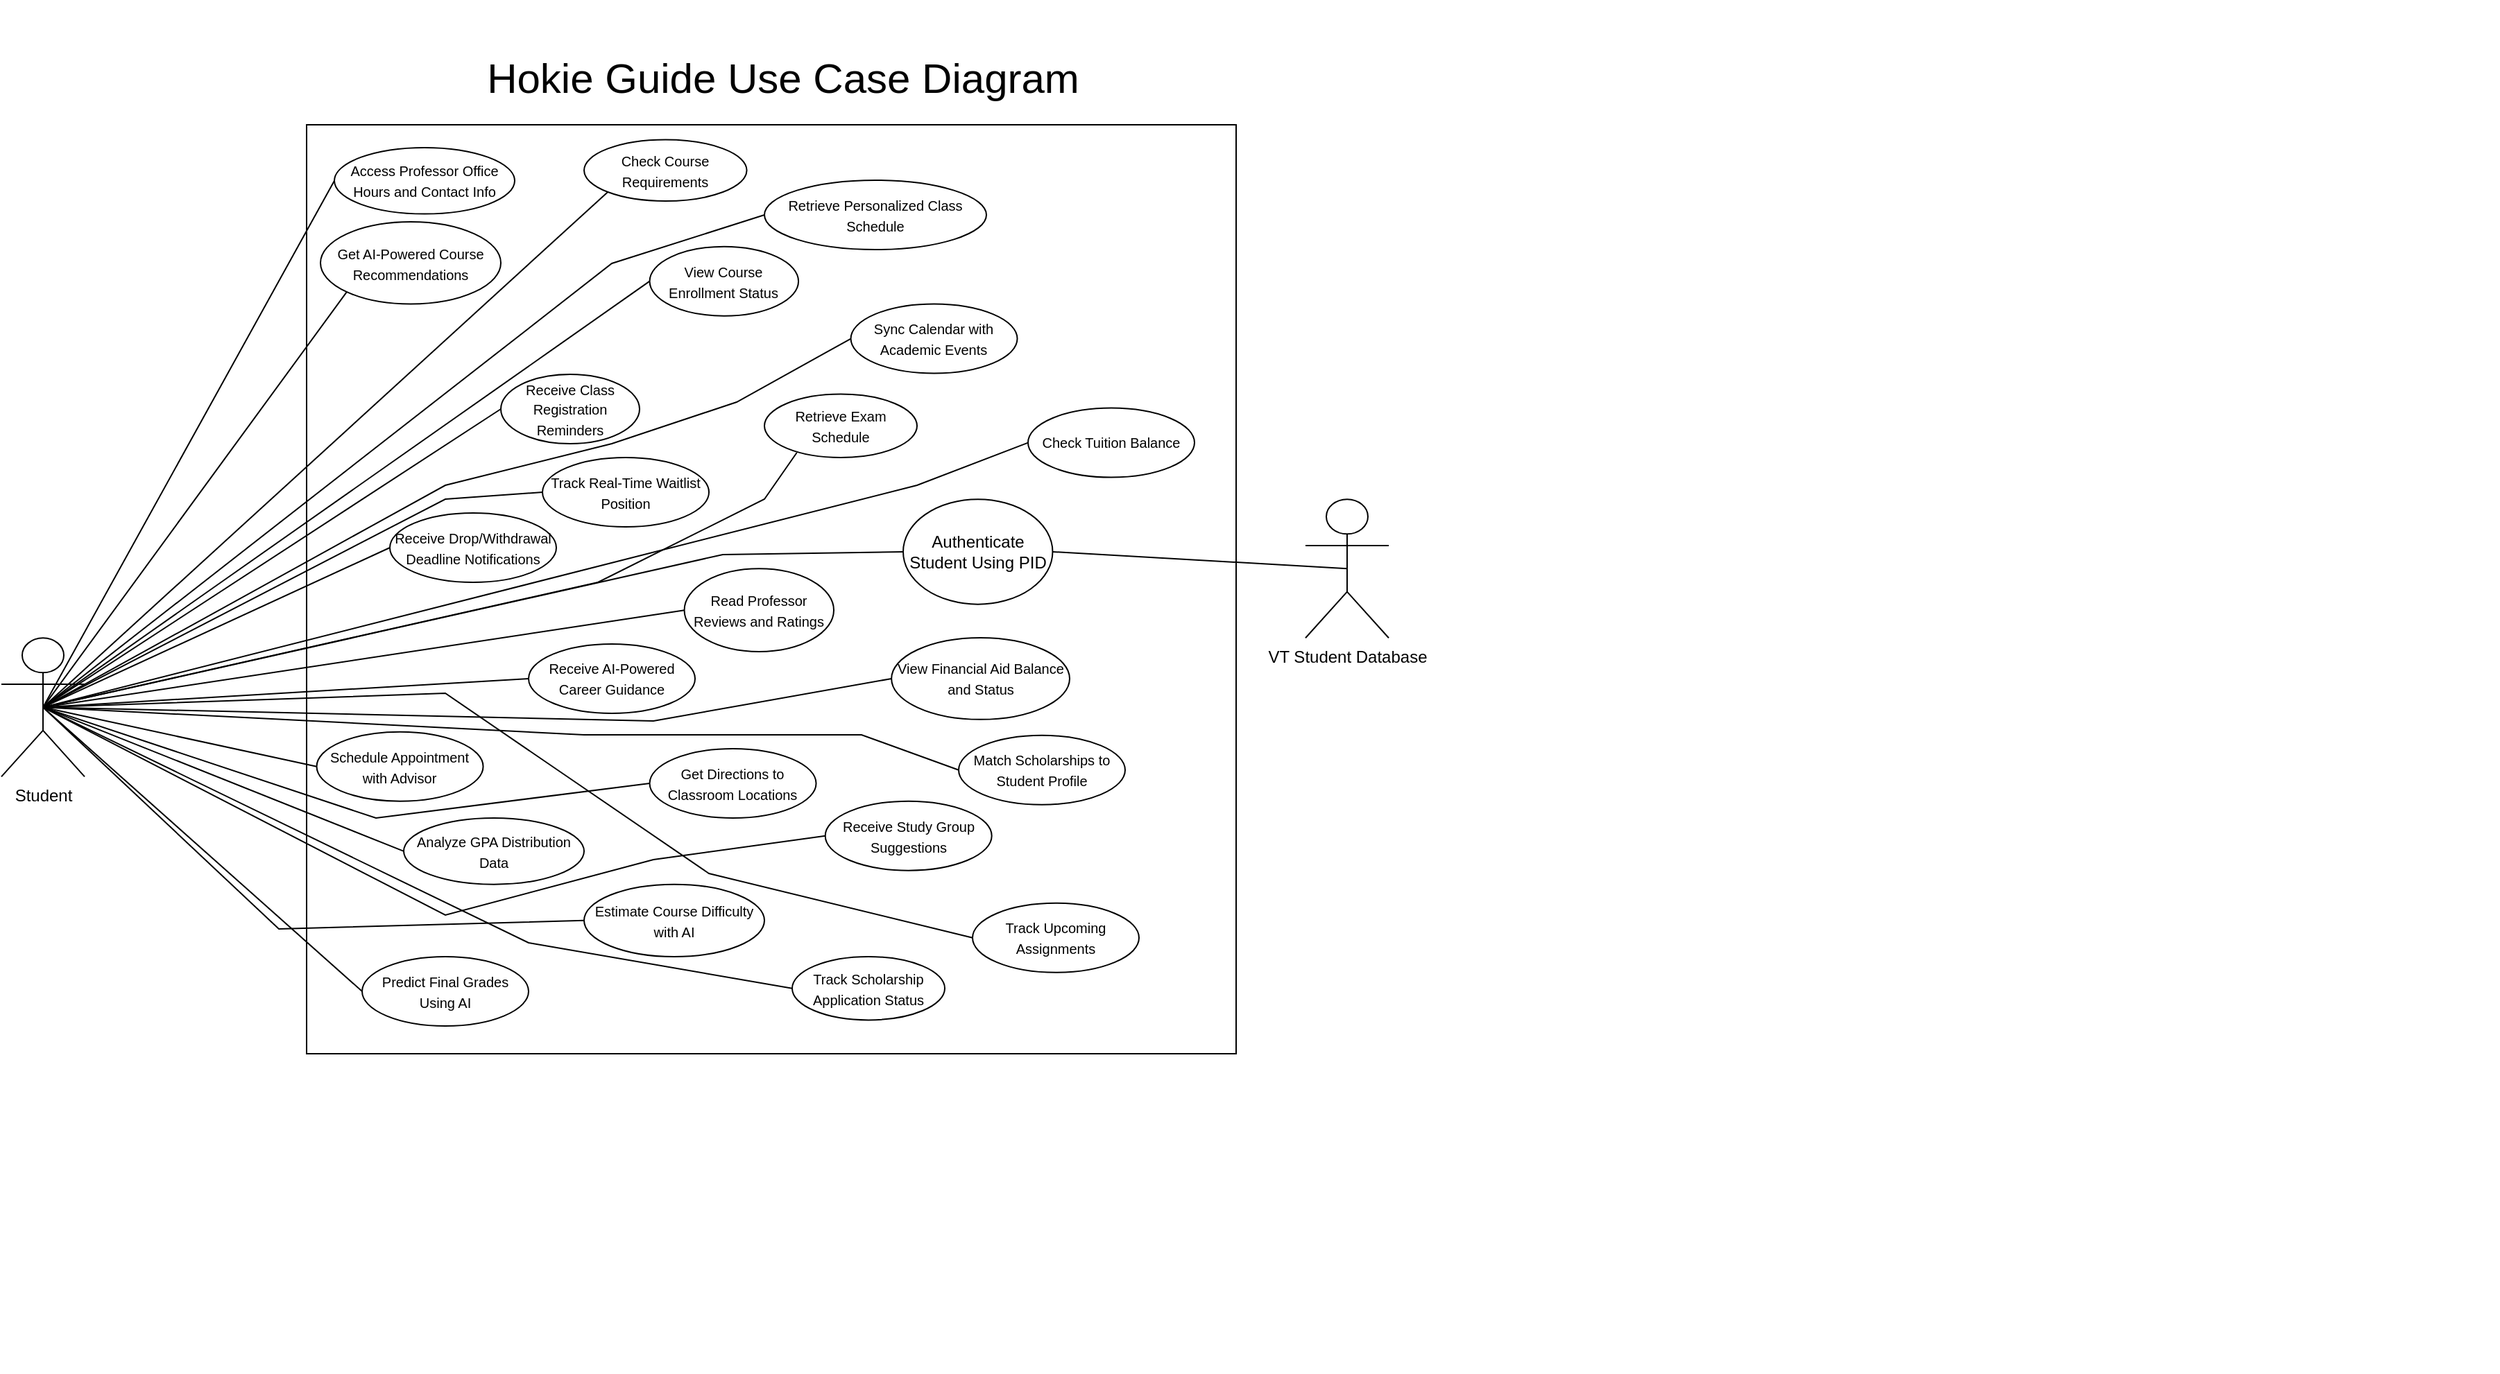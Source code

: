 <mxfile version="24.7.17">
  <diagram name="Page-1" id="CSJSGIS1LzkZytk3F4L5">
    <mxGraphModel dx="3250" dy="2093" grid="1" gridSize="10" guides="1" tooltips="1" connect="1" arrows="1" fold="1" page="1" pageScale="1" pageWidth="1920" pageHeight="1200" math="0" shadow="0">
      <root>
        <mxCell id="0" />
        <mxCell id="1" parent="0" />
        <mxCell id="hB7sJtixc7SgUdTs9786-3" value="Student" style="shape=umlActor;verticalLabelPosition=bottom;verticalAlign=top;html=1;outlineConnect=0;" parent="1" vertex="1">
          <mxGeometry x="-1470" y="430.15" width="60" height="100.03" as="geometry" />
        </mxCell>
        <mxCell id="hB7sJtixc7SgUdTs9786-5" value="" style="group" parent="1" vertex="1" connectable="0">
          <mxGeometry x="-1250" y="-30" width="1580" height="990" as="geometry" />
        </mxCell>
        <mxCell id="hB7sJtixc7SgUdTs9786-1" value="" style="rounded=0;whiteSpace=wrap;html=1;" parent="hB7sJtixc7SgUdTs9786-5" vertex="1">
          <mxGeometry y="90" width="670" height="670" as="geometry" />
        </mxCell>
        <mxCell id="hB7sJtixc7SgUdTs9786-2" value="&lt;font style=&quot;font-size: 30px;&quot;&gt;Hokie Guide Use Case Diagram&lt;/font&gt;" style="text;html=1;align=center;verticalAlign=middle;whiteSpace=wrap;rounded=0;" parent="hB7sJtixc7SgUdTs9786-5" vertex="1">
          <mxGeometry x="127.27" y="10.73" width="433.1" height="90" as="geometry" />
        </mxCell>
        <mxCell id="hB7sJtixc7SgUdTs9786-19" value="&lt;font style=&quot;font-size: 12px;&quot;&gt;Authenticate Student Using PID&lt;/font&gt;" style="ellipse;whiteSpace=wrap;html=1;" parent="hB7sJtixc7SgUdTs9786-5" vertex="1">
          <mxGeometry x="430" y="360.11" width="107.73" height="75.71" as="geometry" />
        </mxCell>
        <mxCell id="qvIvYTP-Vxzy6xqbFxnC-11" value="" style="group;fontStyle=4" parent="hB7sJtixc7SgUdTs9786-5" vertex="1" connectable="0">
          <mxGeometry x="10" y="160" width="130" height="59.27" as="geometry" />
        </mxCell>
        <mxCell id="qvIvYTP-Vxzy6xqbFxnC-15" value="" style="group" parent="qvIvYTP-Vxzy6xqbFxnC-11" vertex="1" connectable="0">
          <mxGeometry width="130" height="59.27" as="geometry" />
        </mxCell>
        <mxCell id="hB7sJtixc7SgUdTs9786-14" value="&lt;font style=&quot;font-size: 10px;&quot;&gt;Get AI-Powered Course Recommendations&lt;/font&gt;" style="ellipse;whiteSpace=wrap;html=1;" parent="qvIvYTP-Vxzy6xqbFxnC-15" vertex="1">
          <mxGeometry width="130" height="59.27" as="geometry" />
        </mxCell>
        <mxCell id="qvIvYTP-Vxzy6xqbFxnC-43" value="&lt;font style=&quot;font-size: 10px;&quot;&gt;Check Course Requirements&lt;/font&gt;" style="ellipse;whiteSpace=wrap;html=1;" parent="hB7sJtixc7SgUdTs9786-5" vertex="1">
          <mxGeometry x="200" y="100.73" width="117.27" height="44.27" as="geometry" />
        </mxCell>
        <mxCell id="qvIvYTP-Vxzy6xqbFxnC-45" value="&lt;font style=&quot;font-size: 10px;&quot;&gt;View Course Enrollment Status&lt;/font&gt;" style="ellipse;whiteSpace=wrap;html=1;" parent="hB7sJtixc7SgUdTs9786-5" vertex="1">
          <mxGeometry x="247.27" y="177.84" width="107.27" height="50" as="geometry" />
        </mxCell>
        <mxCell id="qvIvYTP-Vxzy6xqbFxnC-46" value="&lt;font style=&quot;font-size: 10px;&quot;&gt;Receive Class Registration Reminders&lt;/font&gt;" style="ellipse;whiteSpace=wrap;html=1;" parent="hB7sJtixc7SgUdTs9786-5" vertex="1">
          <mxGeometry x="140" y="270" width="100" height="50" as="geometry" />
        </mxCell>
        <mxCell id="qvIvYTP-Vxzy6xqbFxnC-47" value="&lt;font style=&quot;font-size: 10px;&quot;&gt;Track Real-Time Waitlist Position&lt;/font&gt;" style="ellipse;whiteSpace=wrap;html=1;" parent="hB7sJtixc7SgUdTs9786-5" vertex="1">
          <mxGeometry x="170" y="330" width="120" height="50" as="geometry" />
        </mxCell>
        <mxCell id="qvIvYTP-Vxzy6xqbFxnC-48" value="&lt;font style=&quot;font-size: 10px;&quot;&gt;Receive Drop/Withdrawal Deadline Notifications&lt;/font&gt;" style="ellipse;whiteSpace=wrap;html=1;" parent="hB7sJtixc7SgUdTs9786-5" vertex="1">
          <mxGeometry x="60" y="370" width="120" height="50" as="geometry" />
        </mxCell>
        <mxCell id="qvIvYTP-Vxzy6xqbFxnC-71" value="&lt;font style=&quot;font-size: 10px;&quot;&gt;Retrieve Personalized Class Schedule&lt;/font&gt;" style="ellipse;whiteSpace=wrap;html=1;" parent="hB7sJtixc7SgUdTs9786-5" vertex="1">
          <mxGeometry x="330" y="130" width="160" height="50" as="geometry" />
        </mxCell>
        <mxCell id="qvIvYTP-Vxzy6xqbFxnC-72" value="&lt;font style=&quot;font-size: 10px;&quot;&gt;Sync Calendar with Academic Events&lt;/font&gt;" style="ellipse;whiteSpace=wrap;html=1;" parent="hB7sJtixc7SgUdTs9786-5" vertex="1">
          <mxGeometry x="392.27" y="219.27" width="120" height="49.99" as="geometry" />
        </mxCell>
        <mxCell id="qvIvYTP-Vxzy6xqbFxnC-74" value="&lt;font style=&quot;font-size: 10px;&quot;&gt;Retrieve Exam Schedule&lt;/font&gt;" style="ellipse;whiteSpace=wrap;html=1;" parent="hB7sJtixc7SgUdTs9786-5" vertex="1">
          <mxGeometry x="330" y="284.29" width="110" height="45.71" as="geometry" />
        </mxCell>
        <mxCell id="qvIvYTP-Vxzy6xqbFxnC-80" value="&lt;font style=&quot;font-size: 10px;&quot;&gt;Track Upcoming Assignments&lt;/font&gt;" style="ellipse;whiteSpace=wrap;html=1;" parent="hB7sJtixc7SgUdTs9786-5" vertex="1">
          <mxGeometry x="480" y="651.41" width="120" height="50" as="geometry" />
        </mxCell>
        <mxCell id="qvIvYTP-Vxzy6xqbFxnC-86" value="&lt;font style=&quot;font-size: 10px;&quot;&gt;View Financial Aid Balance and Status&lt;/font&gt;" style="ellipse;whiteSpace=wrap;html=1;" parent="hB7sJtixc7SgUdTs9786-5" vertex="1">
          <mxGeometry x="421.57" y="460" width="128.43" height="58.92" as="geometry" />
        </mxCell>
        <mxCell id="qvIvYTP-Vxzy6xqbFxnC-87" value="&lt;font style=&quot;font-size: 10px;&quot;&gt;Check Tuition Balance&lt;/font&gt;" style="ellipse;whiteSpace=wrap;html=1;" parent="hB7sJtixc7SgUdTs9786-5" vertex="1">
          <mxGeometry x="520" y="294.29" width="120" height="49.99" as="geometry" />
        </mxCell>
        <mxCell id="qvIvYTP-Vxzy6xqbFxnC-88" value="&lt;font style=&quot;font-size: 10px;&quot;&gt;Track Scholarship Application Status&lt;/font&gt;" style="ellipse;whiteSpace=wrap;html=1;" parent="hB7sJtixc7SgUdTs9786-5" vertex="1">
          <mxGeometry x="350" y="690.0" width="110" height="45.71" as="geometry" />
        </mxCell>
        <mxCell id="qvIvYTP-Vxzy6xqbFxnC-91" value="&lt;font style=&quot;font-size: 10px;&quot;&gt;Match Scholarships to Student Profile&lt;/font&gt;" style="ellipse;whiteSpace=wrap;html=1;" parent="hB7sJtixc7SgUdTs9786-5" vertex="1">
          <mxGeometry x="470" y="530.38" width="120" height="50" as="geometry" />
        </mxCell>
        <mxCell id="qvIvYTP-Vxzy6xqbFxnC-98" value="&lt;font style=&quot;font-size: 10px;&quot;&gt;Analyze GPA Distribution Data&lt;/font&gt;" style="ellipse;whiteSpace=wrap;html=1;" parent="hB7sJtixc7SgUdTs9786-5" vertex="1">
          <mxGeometry x="70.0" y="590" width="130" height="47.84" as="geometry" />
        </mxCell>
        <mxCell id="qvIvYTP-Vxzy6xqbFxnC-99" value="&lt;font style=&quot;font-size: 10px;&quot;&gt;Estimate Course Difficulty with AI&lt;/font&gt;" style="ellipse;whiteSpace=wrap;html=1;" parent="hB7sJtixc7SgUdTs9786-5" vertex="1">
          <mxGeometry x="200" y="637.84" width="130" height="52.16" as="geometry" />
        </mxCell>
        <mxCell id="qvIvYTP-Vxzy6xqbFxnC-104" value="&lt;font style=&quot;font-size: 10px;&quot;&gt;Predict Final Grades Using AI&lt;/font&gt;" style="ellipse;whiteSpace=wrap;html=1;" parent="hB7sJtixc7SgUdTs9786-5" vertex="1">
          <mxGeometry x="40.0" y="690" width="120" height="50" as="geometry" />
        </mxCell>
        <mxCell id="qvIvYTP-Vxzy6xqbFxnC-112" value="&lt;font style=&quot;font-size: 10px;&quot;&gt;Access Professor Office Hours and Contact Info&lt;/font&gt;" style="ellipse;whiteSpace=wrap;html=1;" parent="hB7sJtixc7SgUdTs9786-5" vertex="1">
          <mxGeometry x="20.0" y="106.45" width="130" height="47.84" as="geometry" />
        </mxCell>
        <mxCell id="qvIvYTP-Vxzy6xqbFxnC-113" value="&lt;font style=&quot;font-size: 10px;&quot;&gt;Read Professor Reviews and Ratings&lt;/font&gt;" style="ellipse;whiteSpace=wrap;html=1;" parent="hB7sJtixc7SgUdTs9786-5" vertex="1">
          <mxGeometry x="272.27" y="410.15" width="107.73" height="59.85" as="geometry" />
        </mxCell>
        <mxCell id="qvIvYTP-Vxzy6xqbFxnC-114" value="&lt;font style=&quot;font-size: 10px;&quot;&gt;Schedule Appointment with Advisor&lt;/font&gt;" style="ellipse;whiteSpace=wrap;html=1;" parent="hB7sJtixc7SgUdTs9786-5" vertex="1">
          <mxGeometry x="7.27" y="527.85" width="120" height="50" as="geometry" />
        </mxCell>
        <mxCell id="qvIvYTP-Vxzy6xqbFxnC-116" value="&lt;font style=&quot;font-size: 10px;&quot;&gt;Get Directions to Classroom Locations&lt;/font&gt;" style="ellipse;whiteSpace=wrap;html=1;" parent="hB7sJtixc7SgUdTs9786-5" vertex="1">
          <mxGeometry x="247.27" y="540.01" width="120" height="49.99" as="geometry" />
        </mxCell>
        <mxCell id="qvIvYTP-Vxzy6xqbFxnC-132" value="&lt;font style=&quot;font-size: 10px;&quot;&gt;Receive AI-Powered Career Guidance&lt;/font&gt;" style="ellipse;whiteSpace=wrap;html=1;" parent="hB7sJtixc7SgUdTs9786-5" vertex="1">
          <mxGeometry x="160.0" y="464.46" width="120" height="50" as="geometry" />
        </mxCell>
        <mxCell id="qvIvYTP-Vxzy6xqbFxnC-134" value="&lt;font size=&quot;1&quot;&gt;Receive Study Group Suggestions&lt;/font&gt;" style="ellipse;whiteSpace=wrap;html=1;" parent="hB7sJtixc7SgUdTs9786-5" vertex="1">
          <mxGeometry x="373.84" y="577.85" width="120" height="49.99" as="geometry" />
        </mxCell>
        <mxCell id="zmE5umMrPIirgxl5zpid-3" value="VT Student Database" style="shape=umlActor;verticalLabelPosition=bottom;verticalAlign=top;html=1;outlineConnect=0;" vertex="1" parent="hB7sJtixc7SgUdTs9786-5">
          <mxGeometry x="720" y="360.11" width="60" height="100.03" as="geometry" />
        </mxCell>
        <mxCell id="zmE5umMrPIirgxl5zpid-5" style="rounded=0;orthogonalLoop=1;jettySize=auto;html=1;exitX=1;exitY=0.5;exitDx=0;exitDy=0;entryX=0.5;entryY=0.5;entryDx=0;entryDy=0;entryPerimeter=0;endArrow=none;endFill=0;" edge="1" parent="hB7sJtixc7SgUdTs9786-5" source="hB7sJtixc7SgUdTs9786-19" target="zmE5umMrPIirgxl5zpid-3">
          <mxGeometry relative="1" as="geometry" />
        </mxCell>
        <mxCell id="hB7sJtixc7SgUdTs9786-24" value="" style="endArrow=none;html=1;rounded=0;entryX=0;entryY=0.5;entryDx=0;entryDy=0;exitX=0.5;exitY=0.5;exitDx=0;exitDy=0;endFill=0;exitPerimeter=0;" parent="1" source="hB7sJtixc7SgUdTs9786-3" target="hB7sJtixc7SgUdTs9786-19" edge="1">
          <mxGeometry width="50" height="50" relative="1" as="geometry">
            <mxPoint x="-1610" y="440" as="sourcePoint" />
            <mxPoint x="-1340.909" y="482.857" as="targetPoint" />
            <Array as="points">
              <mxPoint x="-950" y="370" />
            </Array>
          </mxGeometry>
        </mxCell>
        <mxCell id="zmE5umMrPIirgxl5zpid-9" value="" style="endArrow=none;html=1;rounded=0;entryX=0;entryY=0.5;entryDx=0;entryDy=0;exitX=0.5;exitY=0.5;exitDx=0;exitDy=0;endFill=0;exitPerimeter=0;" edge="1" parent="1" source="hB7sJtixc7SgUdTs9786-3" target="qvIvYTP-Vxzy6xqbFxnC-112">
          <mxGeometry width="50" height="50" relative="1" as="geometry">
            <mxPoint x="-1810" y="490" as="sourcePoint" />
            <mxPoint x="-1304" y="448" as="targetPoint" />
          </mxGeometry>
        </mxCell>
        <mxCell id="qvIvYTP-Vxzy6xqbFxnC-44" value="" style="endArrow=none;html=1;rounded=0;entryX=0;entryY=1;entryDx=0;entryDy=0;endFill=0;exitX=0.5;exitY=0.5;exitDx=0;exitDy=0;exitPerimeter=0;" parent="1" source="hB7sJtixc7SgUdTs9786-3" target="qvIvYTP-Vxzy6xqbFxnC-43" edge="1">
          <mxGeometry width="50" height="50" relative="1" as="geometry">
            <mxPoint x="-1810" y="480" as="sourcePoint" />
            <mxPoint x="-1155.8" y="324.29" as="targetPoint" />
          </mxGeometry>
        </mxCell>
        <mxCell id="qvIvYTP-Vxzy6xqbFxnC-49" value="" style="endArrow=none;html=1;rounded=0;entryX=0;entryY=0.5;entryDx=0;entryDy=0;endFill=0;exitX=0.5;exitY=0.5;exitDx=0;exitDy=0;exitPerimeter=0;" parent="1" source="hB7sJtixc7SgUdTs9786-3" target="qvIvYTP-Vxzy6xqbFxnC-45" edge="1">
          <mxGeometry width="50" height="50" relative="1" as="geometry">
            <mxPoint x="-1411.561" y="276.115" as="sourcePoint" />
            <mxPoint x="-1280" y="228" as="targetPoint" />
          </mxGeometry>
        </mxCell>
        <mxCell id="qvIvYTP-Vxzy6xqbFxnC-50" value="" style="endArrow=none;html=1;rounded=0;entryX=0;entryY=0.5;entryDx=0;entryDy=0;endFill=0;exitX=0.5;exitY=0.5;exitDx=0;exitDy=0;exitPerimeter=0;" parent="1" source="hB7sJtixc7SgUdTs9786-3" target="qvIvYTP-Vxzy6xqbFxnC-46" edge="1">
          <mxGeometry width="50" height="50" relative="1" as="geometry">
            <mxPoint x="-1410.596" y="292.641" as="sourcePoint" />
            <mxPoint x="-1270" y="238" as="targetPoint" />
          </mxGeometry>
        </mxCell>
        <mxCell id="qvIvYTP-Vxzy6xqbFxnC-52" value="" style="endArrow=none;html=1;rounded=0;entryX=0;entryY=0.5;entryDx=0;entryDy=0;endFill=0;exitX=0.5;exitY=0.5;exitDx=0;exitDy=0;exitPerimeter=0;" parent="1" source="hB7sJtixc7SgUdTs9786-3" target="qvIvYTP-Vxzy6xqbFxnC-48" edge="1">
          <mxGeometry width="50" height="50" relative="1" as="geometry">
            <mxPoint x="-1426.983" y="308.478" as="sourcePoint" />
            <mxPoint x="-1250" y="258" as="targetPoint" />
          </mxGeometry>
        </mxCell>
        <mxCell id="qvIvYTP-Vxzy6xqbFxnC-51" value="" style="endArrow=none;html=1;rounded=0;entryX=0;entryY=0.5;entryDx=0;entryDy=0;endFill=0;exitX=0.5;exitY=0.5;exitDx=0;exitDy=0;exitPerimeter=0;" parent="1" source="hB7sJtixc7SgUdTs9786-3" target="qvIvYTP-Vxzy6xqbFxnC-47" edge="1">
          <mxGeometry width="50" height="50" relative="1" as="geometry">
            <mxPoint x="-1442.799" y="314.377" as="sourcePoint" />
            <mxPoint x="-1260" y="248" as="targetPoint" />
            <Array as="points">
              <mxPoint x="-1150" y="330" />
            </Array>
          </mxGeometry>
        </mxCell>
        <mxCell id="hB7sJtixc7SgUdTs9786-29" value="" style="endArrow=none;html=1;rounded=0;entryX=0;entryY=1;entryDx=0;entryDy=0;endFill=0;exitX=0.5;exitY=0.5;exitDx=0;exitDy=0;exitPerimeter=0;" parent="1" source="hB7sJtixc7SgUdTs9786-3" target="hB7sJtixc7SgUdTs9786-14" edge="1">
          <mxGeometry width="50" height="50" relative="1" as="geometry">
            <mxPoint x="-1910" y="485.72" as="sourcePoint" />
            <mxPoint x="-1575.8" y="238.58" as="targetPoint" />
          </mxGeometry>
        </mxCell>
        <mxCell id="zmE5umMrPIirgxl5zpid-11" value="" style="endArrow=none;html=1;rounded=0;entryX=0;entryY=0.5;entryDx=0;entryDy=0;endFill=0;exitX=0.5;exitY=0.5;exitDx=0;exitDy=0;exitPerimeter=0;" edge="1" parent="1" source="hB7sJtixc7SgUdTs9786-3" target="qvIvYTP-Vxzy6xqbFxnC-113">
          <mxGeometry width="50" height="50" relative="1" as="geometry">
            <mxPoint x="-1430" y="490" as="sourcePoint" />
            <mxPoint x="-1220" y="412" as="targetPoint" />
          </mxGeometry>
        </mxCell>
        <mxCell id="zmE5umMrPIirgxl5zpid-14" value="" style="endArrow=none;html=1;rounded=0;entryX=0;entryY=0.5;entryDx=0;entryDy=0;endFill=0;exitX=0.5;exitY=0.5;exitDx=0;exitDy=0;exitPerimeter=0;" edge="1" parent="1" source="hB7sJtixc7SgUdTs9786-3" target="qvIvYTP-Vxzy6xqbFxnC-132">
          <mxGeometry width="50" height="50" relative="1" as="geometry">
            <mxPoint x="-1430" y="490" as="sourcePoint" />
            <mxPoint x="-1170" y="485" as="targetPoint" />
          </mxGeometry>
        </mxCell>
        <mxCell id="zmE5umMrPIirgxl5zpid-15" value="" style="endArrow=none;html=1;rounded=0;entryX=0;entryY=0.5;entryDx=0;entryDy=0;endFill=0;exitX=0.5;exitY=0.5;exitDx=0;exitDy=0;exitPerimeter=0;" edge="1" parent="1" source="hB7sJtixc7SgUdTs9786-3" target="qvIvYTP-Vxzy6xqbFxnC-71">
          <mxGeometry width="50" height="50" relative="1" as="geometry">
            <mxPoint x="-1430" y="490" as="sourcePoint" />
            <mxPoint x="-1063" y="169" as="targetPoint" />
            <Array as="points">
              <mxPoint x="-1030" y="160" />
            </Array>
          </mxGeometry>
        </mxCell>
        <mxCell id="zmE5umMrPIirgxl5zpid-16" value="" style="endArrow=none;html=1;rounded=0;entryX=0;entryY=0.5;entryDx=0;entryDy=0;endFill=0;exitX=0.5;exitY=0.5;exitDx=0;exitDy=0;exitPerimeter=0;" edge="1" parent="1" source="hB7sJtixc7SgUdTs9786-3" target="qvIvYTP-Vxzy6xqbFxnC-72">
          <mxGeometry width="50" height="50" relative="1" as="geometry">
            <mxPoint x="-1430" y="490" as="sourcePoint" />
            <mxPoint x="-1089" y="293" as="targetPoint" />
            <Array as="points">
              <mxPoint x="-1150" y="320" />
              <mxPoint x="-1030" y="290" />
              <mxPoint x="-940" y="260" />
            </Array>
          </mxGeometry>
        </mxCell>
        <mxCell id="zmE5umMrPIirgxl5zpid-17" value="" style="endArrow=none;html=1;rounded=0;entryX=0.212;entryY=0.924;entryDx=0;entryDy=0;endFill=0;exitX=0.5;exitY=0.5;exitDx=0;exitDy=0;exitPerimeter=0;entryPerimeter=0;" edge="1" parent="1" source="hB7sJtixc7SgUdTs9786-3" target="qvIvYTP-Vxzy6xqbFxnC-74">
          <mxGeometry width="50" height="50" relative="1" as="geometry">
            <mxPoint x="-1430" y="490" as="sourcePoint" />
            <mxPoint x="-1220" y="412" as="targetPoint" />
            <Array as="points">
              <mxPoint x="-1040" y="390" />
              <mxPoint x="-920" y="330" />
            </Array>
          </mxGeometry>
        </mxCell>
        <mxCell id="zmE5umMrPIirgxl5zpid-18" value="" style="endArrow=none;html=1;rounded=0;entryX=0;entryY=0.5;entryDx=0;entryDy=0;endFill=0;exitX=0.5;exitY=0.5;exitDx=0;exitDy=0;exitPerimeter=0;" edge="1" parent="1" source="hB7sJtixc7SgUdTs9786-3" target="qvIvYTP-Vxzy6xqbFxnC-114">
          <mxGeometry width="50" height="50" relative="1" as="geometry">
            <mxPoint x="-1430" y="490" as="sourcePoint" />
            <mxPoint x="-1153" y="505" as="targetPoint" />
          </mxGeometry>
        </mxCell>
        <mxCell id="zmE5umMrPIirgxl5zpid-19" value="" style="endArrow=none;html=1;rounded=0;entryX=0;entryY=0.5;entryDx=0;entryDy=0;endFill=0;exitX=0.5;exitY=0.5;exitDx=0;exitDy=0;exitPerimeter=0;" edge="1" parent="1" source="hB7sJtixc7SgUdTs9786-3" target="qvIvYTP-Vxzy6xqbFxnC-98">
          <mxGeometry width="50" height="50" relative="1" as="geometry">
            <mxPoint x="-1430" y="490" as="sourcePoint" />
            <mxPoint x="-1230" y="565" as="targetPoint" />
          </mxGeometry>
        </mxCell>
        <mxCell id="zmE5umMrPIirgxl5zpid-20" value="" style="endArrow=none;html=1;rounded=0;entryX=0;entryY=0.5;entryDx=0;entryDy=0;endFill=0;exitX=0.5;exitY=0.5;exitDx=0;exitDy=0;exitPerimeter=0;" edge="1" parent="1" source="hB7sJtixc7SgUdTs9786-3" target="qvIvYTP-Vxzy6xqbFxnC-104">
          <mxGeometry width="50" height="50" relative="1" as="geometry">
            <mxPoint x="-1420" y="500" as="sourcePoint" />
            <mxPoint x="-1220" y="575" as="targetPoint" />
          </mxGeometry>
        </mxCell>
        <mxCell id="zmE5umMrPIirgxl5zpid-21" value="" style="endArrow=none;html=1;rounded=0;entryX=0;entryY=0.5;entryDx=0;entryDy=0;endFill=0;exitX=0.5;exitY=0.5;exitDx=0;exitDy=0;exitPerimeter=0;" edge="1" parent="1" source="hB7sJtixc7SgUdTs9786-3" target="qvIvYTP-Vxzy6xqbFxnC-99">
          <mxGeometry width="50" height="50" relative="1" as="geometry">
            <mxPoint x="-1410" y="510" as="sourcePoint" />
            <mxPoint x="-1210" y="585" as="targetPoint" />
            <Array as="points">
              <mxPoint x="-1270" y="640" />
            </Array>
          </mxGeometry>
        </mxCell>
        <mxCell id="zmE5umMrPIirgxl5zpid-22" value="" style="endArrow=none;html=1;rounded=0;entryX=0;entryY=0.5;entryDx=0;entryDy=0;endFill=0;exitX=0.5;exitY=0.5;exitDx=0;exitDy=0;exitPerimeter=0;" edge="1" parent="1" source="hB7sJtixc7SgUdTs9786-3" target="qvIvYTP-Vxzy6xqbFxnC-116">
          <mxGeometry width="50" height="50" relative="1" as="geometry">
            <mxPoint x="-1400" y="520" as="sourcePoint" />
            <mxPoint x="-1200" y="595" as="targetPoint" />
            <Array as="points">
              <mxPoint x="-1200" y="560" />
            </Array>
          </mxGeometry>
        </mxCell>
        <mxCell id="zmE5umMrPIirgxl5zpid-23" value="" style="endArrow=none;html=1;rounded=0;entryX=0;entryY=0.5;entryDx=0;entryDy=0;endFill=0;exitX=0.5;exitY=0.5;exitDx=0;exitDy=0;exitPerimeter=0;" edge="1" parent="1" source="hB7sJtixc7SgUdTs9786-3" target="qvIvYTP-Vxzy6xqbFxnC-134">
          <mxGeometry width="50" height="50" relative="1" as="geometry">
            <mxPoint x="-1390" y="530" as="sourcePoint" />
            <mxPoint x="-1190" y="605" as="targetPoint" />
            <Array as="points">
              <mxPoint x="-1150" y="630" />
              <mxPoint x="-1000" y="590" />
            </Array>
          </mxGeometry>
        </mxCell>
        <mxCell id="zmE5umMrPIirgxl5zpid-24" value="" style="endArrow=none;html=1;rounded=0;entryX=0;entryY=0.5;entryDx=0;entryDy=0;endFill=0;exitX=0.5;exitY=0.5;exitDx=0;exitDy=0;exitPerimeter=0;" edge="1" parent="1" source="hB7sJtixc7SgUdTs9786-3" target="qvIvYTP-Vxzy6xqbFxnC-88">
          <mxGeometry width="50" height="50" relative="1" as="geometry">
            <mxPoint x="-1380" y="540" as="sourcePoint" />
            <mxPoint x="-1180" y="615" as="targetPoint" />
            <Array as="points">
              <mxPoint x="-1090" y="650" />
            </Array>
          </mxGeometry>
        </mxCell>
        <mxCell id="zmE5umMrPIirgxl5zpid-25" value="" style="endArrow=none;html=1;rounded=0;entryX=0;entryY=0.5;entryDx=0;entryDy=0;endFill=0;exitX=0.5;exitY=0.5;exitDx=0;exitDy=0;exitPerimeter=0;" edge="1" parent="1" source="hB7sJtixc7SgUdTs9786-3" target="qvIvYTP-Vxzy6xqbFxnC-86">
          <mxGeometry width="50" height="50" relative="1" as="geometry">
            <mxPoint x="-1370" y="550" as="sourcePoint" />
            <mxPoint x="-1170" y="625" as="targetPoint" />
            <Array as="points">
              <mxPoint x="-1000" y="490" />
            </Array>
          </mxGeometry>
        </mxCell>
        <mxCell id="zmE5umMrPIirgxl5zpid-26" value="" style="endArrow=none;html=1;rounded=0;entryX=0;entryY=0.5;entryDx=0;entryDy=0;endFill=0;exitX=0.5;exitY=0.5;exitDx=0;exitDy=0;exitPerimeter=0;" edge="1" parent="1" source="hB7sJtixc7SgUdTs9786-3" target="qvIvYTP-Vxzy6xqbFxnC-91">
          <mxGeometry width="50" height="50" relative="1" as="geometry">
            <mxPoint x="-1360" y="560" as="sourcePoint" />
            <mxPoint x="-1160" y="635" as="targetPoint" />
            <Array as="points">
              <mxPoint x="-1050" y="500" />
              <mxPoint x="-850" y="500" />
            </Array>
          </mxGeometry>
        </mxCell>
        <mxCell id="zmE5umMrPIirgxl5zpid-27" value="" style="endArrow=none;html=1;rounded=0;entryX=0;entryY=0.5;entryDx=0;entryDy=0;endFill=0;exitX=0.5;exitY=0.5;exitDx=0;exitDy=0;exitPerimeter=0;" edge="1" parent="1" source="hB7sJtixc7SgUdTs9786-3" target="qvIvYTP-Vxzy6xqbFxnC-87">
          <mxGeometry width="50" height="50" relative="1" as="geometry">
            <mxPoint x="-1350" y="570" as="sourcePoint" />
            <mxPoint x="-1150" y="645" as="targetPoint" />
            <Array as="points">
              <mxPoint x="-810" y="320" />
            </Array>
          </mxGeometry>
        </mxCell>
        <mxCell id="zmE5umMrPIirgxl5zpid-28" value="" style="endArrow=none;html=1;rounded=0;entryX=0;entryY=0.5;entryDx=0;entryDy=0;endFill=0;exitX=0.5;exitY=0.5;exitDx=0;exitDy=0;exitPerimeter=0;" edge="1" parent="1" source="hB7sJtixc7SgUdTs9786-3" target="qvIvYTP-Vxzy6xqbFxnC-80">
          <mxGeometry width="50" height="50" relative="1" as="geometry">
            <mxPoint x="-1340" y="580" as="sourcePoint" />
            <mxPoint x="-1140" y="655" as="targetPoint" />
            <Array as="points">
              <mxPoint x="-1150" y="470" />
              <mxPoint x="-960" y="600" />
            </Array>
          </mxGeometry>
        </mxCell>
      </root>
    </mxGraphModel>
  </diagram>
</mxfile>

